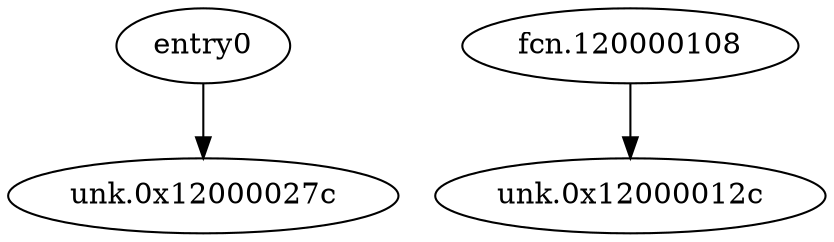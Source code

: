 digraph code {
  "0x120000270" [label="entry0"];
  "0x120000270" -> "0x12000027c";
  "0x12000027c" [label="unk.0x12000027c"];
  "0x120000108" [label="fcn.120000108"];
  "0x120000108" -> "0x12000012c";
  "0x12000012c" [label="unk.0x12000012c"];
}